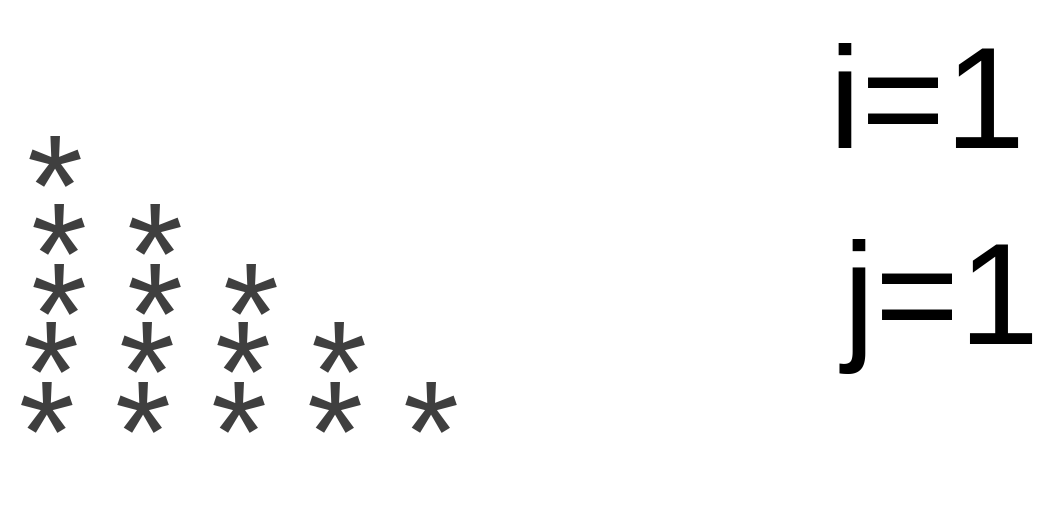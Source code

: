 <mxfile>
    <diagram id="KzpBBrhVbBApxb2hN71k" name="Page-1">
        <mxGraphModel dx="846" dy="313" grid="0" gridSize="10" guides="1" tooltips="1" connect="1" arrows="1" fold="1" page="1" pageScale="1" pageWidth="827" pageHeight="1169" math="0" shadow="0">
            <root>
                <mxCell id="0"/>
                <mxCell id="1" parent="0"/>
                <mxCell id="2" value="&lt;span style=&quot;color: rgb(63, 63, 63); font-size: 72px;&quot;&gt;*&lt;/span&gt;&lt;span style=&quot;color: rgb(63, 63, 63); font-size: 72px;&quot;&gt;&amp;nbsp;&lt;/span&gt;" style="text;html=1;align=center;verticalAlign=middle;resizable=0;points=[];autosize=1;strokeColor=none;fillColor=none;" vertex="1" parent="1">
                    <mxGeometry x="73" y="123" width="66" height="98" as="geometry"/>
                </mxCell>
                <mxCell id="3" value="&lt;span style=&quot;color: rgb(63, 63, 63); font-size: 72px;&quot;&gt;*&lt;/span&gt;&lt;span style=&quot;color: rgb(63, 63, 63); font-size: 72px;&quot;&gt;&amp;nbsp;*&lt;/span&gt;" style="text;html=1;align=center;verticalAlign=middle;resizable=0;points=[];autosize=1;strokeColor=none;fillColor=none;" vertex="1" parent="1">
                    <mxGeometry x="75" y="157" width="94" height="98" as="geometry"/>
                </mxCell>
                <mxCell id="4" value="&lt;span style=&quot;color: rgb(63, 63, 63); font-size: 72px;&quot;&gt;*&lt;/span&gt;&lt;span style=&quot;color: rgb(63, 63, 63); font-size: 72px;&quot;&gt;&amp;nbsp;*&lt;/span&gt;&lt;span style=&quot;color: rgb(63, 63, 63); font-size: 72px;&quot;&gt;&amp;nbsp;*&lt;/span&gt;" style="text;html=1;align=center;verticalAlign=middle;resizable=0;points=[];autosize=1;strokeColor=none;fillColor=none;" vertex="1" parent="1">
                    <mxGeometry x="75" y="187" width="142" height="98" as="geometry"/>
                </mxCell>
                <mxCell id="5" value="&lt;span style=&quot;color: rgb(63, 63, 63); font-size: 72px;&quot;&gt;*&lt;/span&gt;&lt;span style=&quot;color: rgb(63, 63, 63); font-size: 72px;&quot;&gt;&amp;nbsp;*&lt;/span&gt;&lt;span style=&quot;color: rgb(63, 63, 63); font-size: 72px;&quot;&gt;&amp;nbsp;*&lt;/span&gt;&lt;span style=&quot;color: rgb(63, 63, 63); font-size: 72px;&quot;&gt;&amp;nbsp;*&lt;/span&gt;" style="text;html=1;align=center;verticalAlign=middle;resizable=0;points=[];autosize=1;strokeColor=none;fillColor=none;" vertex="1" parent="1">
                    <mxGeometry x="71" y="216" width="190" height="98" as="geometry"/>
                </mxCell>
                <mxCell id="6" value="&lt;span style=&quot;color: rgb(63, 63, 63); font-size: 72px;&quot;&gt;*&lt;/span&gt;&lt;span style=&quot;color: rgb(63, 63, 63); font-size: 72px;&quot;&gt;&amp;nbsp;*&lt;/span&gt;&lt;span style=&quot;color: rgb(63, 63, 63); font-size: 72px;&quot;&gt;&amp;nbsp;*&lt;/span&gt;&lt;span style=&quot;color: rgb(63, 63, 63); font-size: 72px;&quot;&gt;&amp;nbsp;*&lt;/span&gt;&lt;span style=&quot;color: rgb(63, 63, 63); font-size: 72px;&quot;&gt;&amp;nbsp;*&lt;/span&gt;" style="text;html=1;align=center;verticalAlign=middle;resizable=0;points=[];autosize=1;strokeColor=none;fillColor=none;" vertex="1" parent="1">
                    <mxGeometry x="69" y="246" width="238" height="98" as="geometry"/>
                </mxCell>
                <mxCell id="7" value="&lt;font style=&quot;font-size: 72px;&quot;&gt;i=1&lt;/font&gt;" style="text;html=1;align=center;verticalAlign=middle;resizable=0;points=[];autosize=1;strokeColor=none;fillColor=none;" vertex="1" parent="1">
                    <mxGeometry x="474" y="79" width="116" height="98" as="geometry"/>
                </mxCell>
                <mxCell id="8" value="&lt;font style=&quot;font-size: 72px;&quot;&gt;j=1&lt;/font&gt;" style="text;html=1;align=center;verticalAlign=middle;resizable=0;points=[];autosize=1;strokeColor=none;fillColor=none;" vertex="1" parent="1">
                    <mxGeometry x="481" y="177" width="116" height="98" as="geometry"/>
                </mxCell>
            </root>
        </mxGraphModel>
    </diagram>
</mxfile>